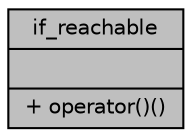 digraph "if_reachable"
{
 // INTERACTIVE_SVG=YES
  bgcolor="transparent";
  edge [fontname="Helvetica",fontsize="10",labelfontname="Helvetica",labelfontsize="10"];
  node [fontname="Helvetica",fontsize="10",shape=record];
  Node1 [label="{if_reachable\n||+ operator()()\l}",height=0.2,width=0.4,color="black", fillcolor="grey75", style="filled", fontcolor="black"];
}
